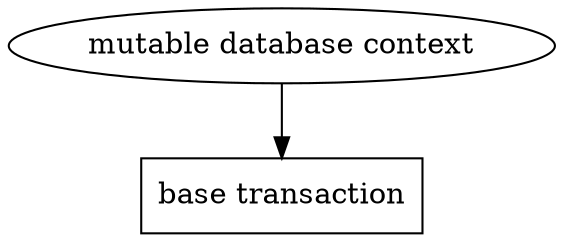 digraph G {
 base[label="base transaction",shape=rectangle];
 new[label="mutable database context"];
 new -> base;
}